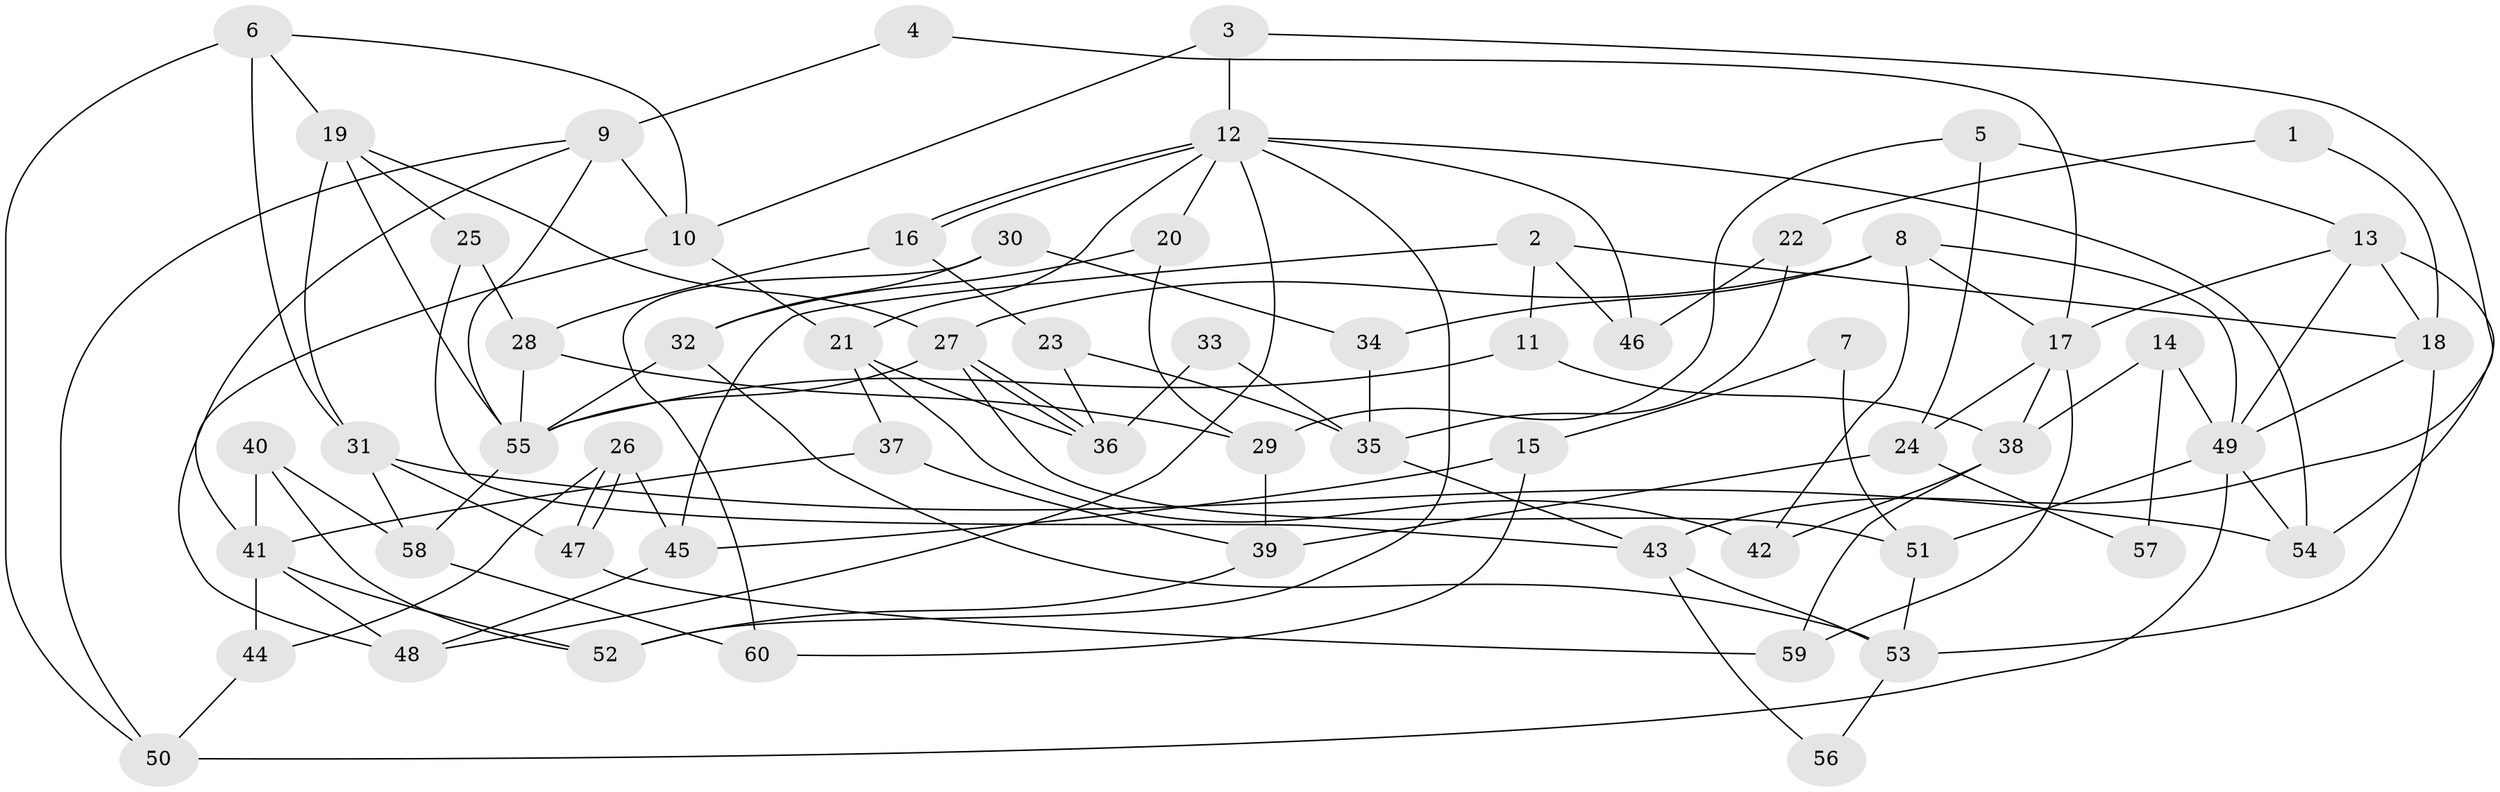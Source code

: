 // coarse degree distribution, {3: 0.11764705882352941, 7: 0.08823529411764706, 6: 0.14705882352941177, 5: 0.2647058823529412, 2: 0.058823529411764705, 8: 0.08823529411764706, 10: 0.029411764705882353, 4: 0.20588235294117646}
// Generated by graph-tools (version 1.1) at 2025/42/03/06/25 10:42:01]
// undirected, 60 vertices, 120 edges
graph export_dot {
graph [start="1"]
  node [color=gray90,style=filled];
  1;
  2;
  3;
  4;
  5;
  6;
  7;
  8;
  9;
  10;
  11;
  12;
  13;
  14;
  15;
  16;
  17;
  18;
  19;
  20;
  21;
  22;
  23;
  24;
  25;
  26;
  27;
  28;
  29;
  30;
  31;
  32;
  33;
  34;
  35;
  36;
  37;
  38;
  39;
  40;
  41;
  42;
  43;
  44;
  45;
  46;
  47;
  48;
  49;
  50;
  51;
  52;
  53;
  54;
  55;
  56;
  57;
  58;
  59;
  60;
  1 -- 22;
  1 -- 18;
  2 -- 18;
  2 -- 45;
  2 -- 11;
  2 -- 46;
  3 -- 12;
  3 -- 10;
  3 -- 43;
  4 -- 17;
  4 -- 9;
  5 -- 13;
  5 -- 29;
  5 -- 24;
  6 -- 10;
  6 -- 31;
  6 -- 19;
  6 -- 50;
  7 -- 51;
  7 -- 15;
  8 -- 49;
  8 -- 27;
  8 -- 17;
  8 -- 34;
  8 -- 42;
  9 -- 50;
  9 -- 55;
  9 -- 10;
  9 -- 48;
  10 -- 41;
  10 -- 21;
  11 -- 55;
  11 -- 38;
  12 -- 21;
  12 -- 16;
  12 -- 16;
  12 -- 20;
  12 -- 46;
  12 -- 48;
  12 -- 52;
  12 -- 54;
  13 -- 54;
  13 -- 17;
  13 -- 18;
  13 -- 49;
  14 -- 38;
  14 -- 49;
  14 -- 57;
  15 -- 45;
  15 -- 60;
  16 -- 28;
  16 -- 23;
  17 -- 59;
  17 -- 24;
  17 -- 38;
  18 -- 49;
  18 -- 53;
  19 -- 27;
  19 -- 25;
  19 -- 31;
  19 -- 55;
  20 -- 29;
  20 -- 32;
  21 -- 42;
  21 -- 36;
  21 -- 37;
  22 -- 35;
  22 -- 46;
  23 -- 36;
  23 -- 35;
  24 -- 39;
  24 -- 57;
  25 -- 43;
  25 -- 28;
  26 -- 44;
  26 -- 47;
  26 -- 47;
  26 -- 45;
  27 -- 55;
  27 -- 36;
  27 -- 36;
  27 -- 51;
  28 -- 55;
  28 -- 29;
  29 -- 39;
  30 -- 34;
  30 -- 32;
  30 -- 60;
  31 -- 54;
  31 -- 47;
  31 -- 58;
  32 -- 55;
  32 -- 53;
  33 -- 35;
  33 -- 36;
  34 -- 35;
  35 -- 43;
  37 -- 39;
  37 -- 41;
  38 -- 42;
  38 -- 59;
  39 -- 52;
  40 -- 52;
  40 -- 41;
  40 -- 58;
  41 -- 48;
  41 -- 44;
  41 -- 52;
  43 -- 53;
  43 -- 56;
  44 -- 50;
  45 -- 48;
  47 -- 59;
  49 -- 51;
  49 -- 50;
  49 -- 54;
  51 -- 53;
  53 -- 56;
  55 -- 58;
  58 -- 60;
}
